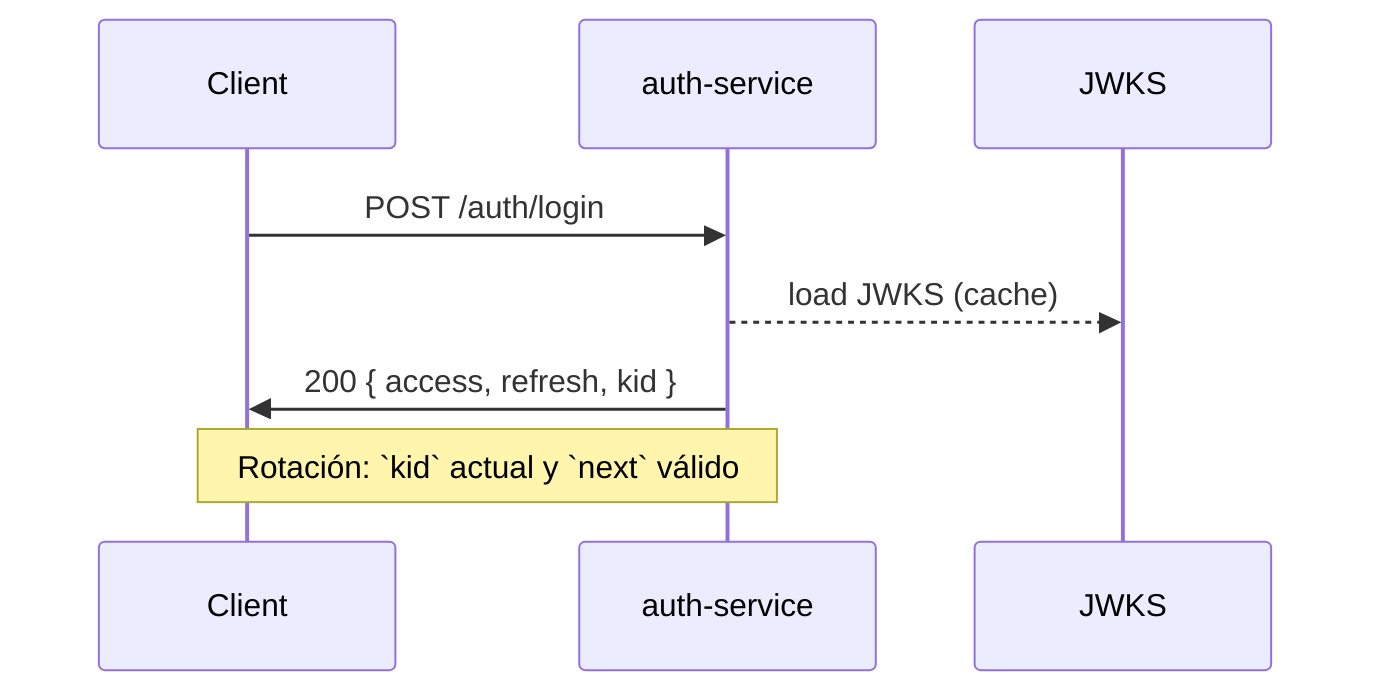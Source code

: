 sequenceDiagram
  participant C as Client
  participant AS as auth-service
  participant JW as JWKS
  C->>AS: POST /auth/login
  AS-->>JW: load JWKS (cache)
  AS->>C: 200 { access, refresh, kid }
  Note over C,AS: Rotación: `kid` actual y `next` válido